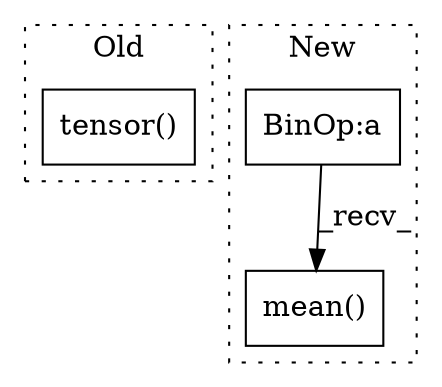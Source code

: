 digraph G {
subgraph cluster0 {
1 [label="tensor()" a="75" s="8228,8244" l="13,1" shape="box"];
label = "Old";
style="dotted";
}
subgraph cluster1 {
2 [label="mean()" a="75" s="8094" l="35" shape="box"];
3 [label="BinOp:a" a="82" s="7196" l="3" shape="box"];
label = "New";
style="dotted";
}
3 -> 2 [label="_recv_"];
}